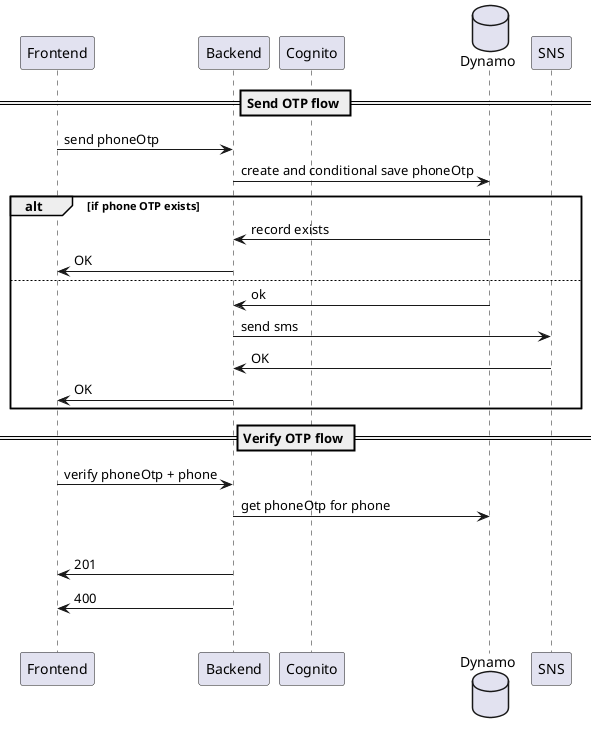                                                                                                                                                                                                                                                                                                                                                                                                                                                                                                                                                                                                                                                                                                                                                                                                                                                                                                                                                                                                                                                                                                                                                         @startuml
participant Frontend as fe

participant Backend as be
participant Cognito as c
database Dynamo as d
participant SNS as s

== Send OTP flow ==
fe -> be : send phoneOtp
be -> d : create and conditional save phoneOtp

alt if phone OTP exists
    d -> be : record exists
    be -> fe : OK
else
    d -> be : ok
    be -> s : send sms
    s -> be : OK
    be -> fe : OK
end
== Verify OTP flow ==
fe -> be : verify phoneOtp + phone
be -> d : get phoneOtp for phone
alt phoneOtp exists and correct
  be -> fe : 201
else
  be -> fe : 400
alt

@enduml